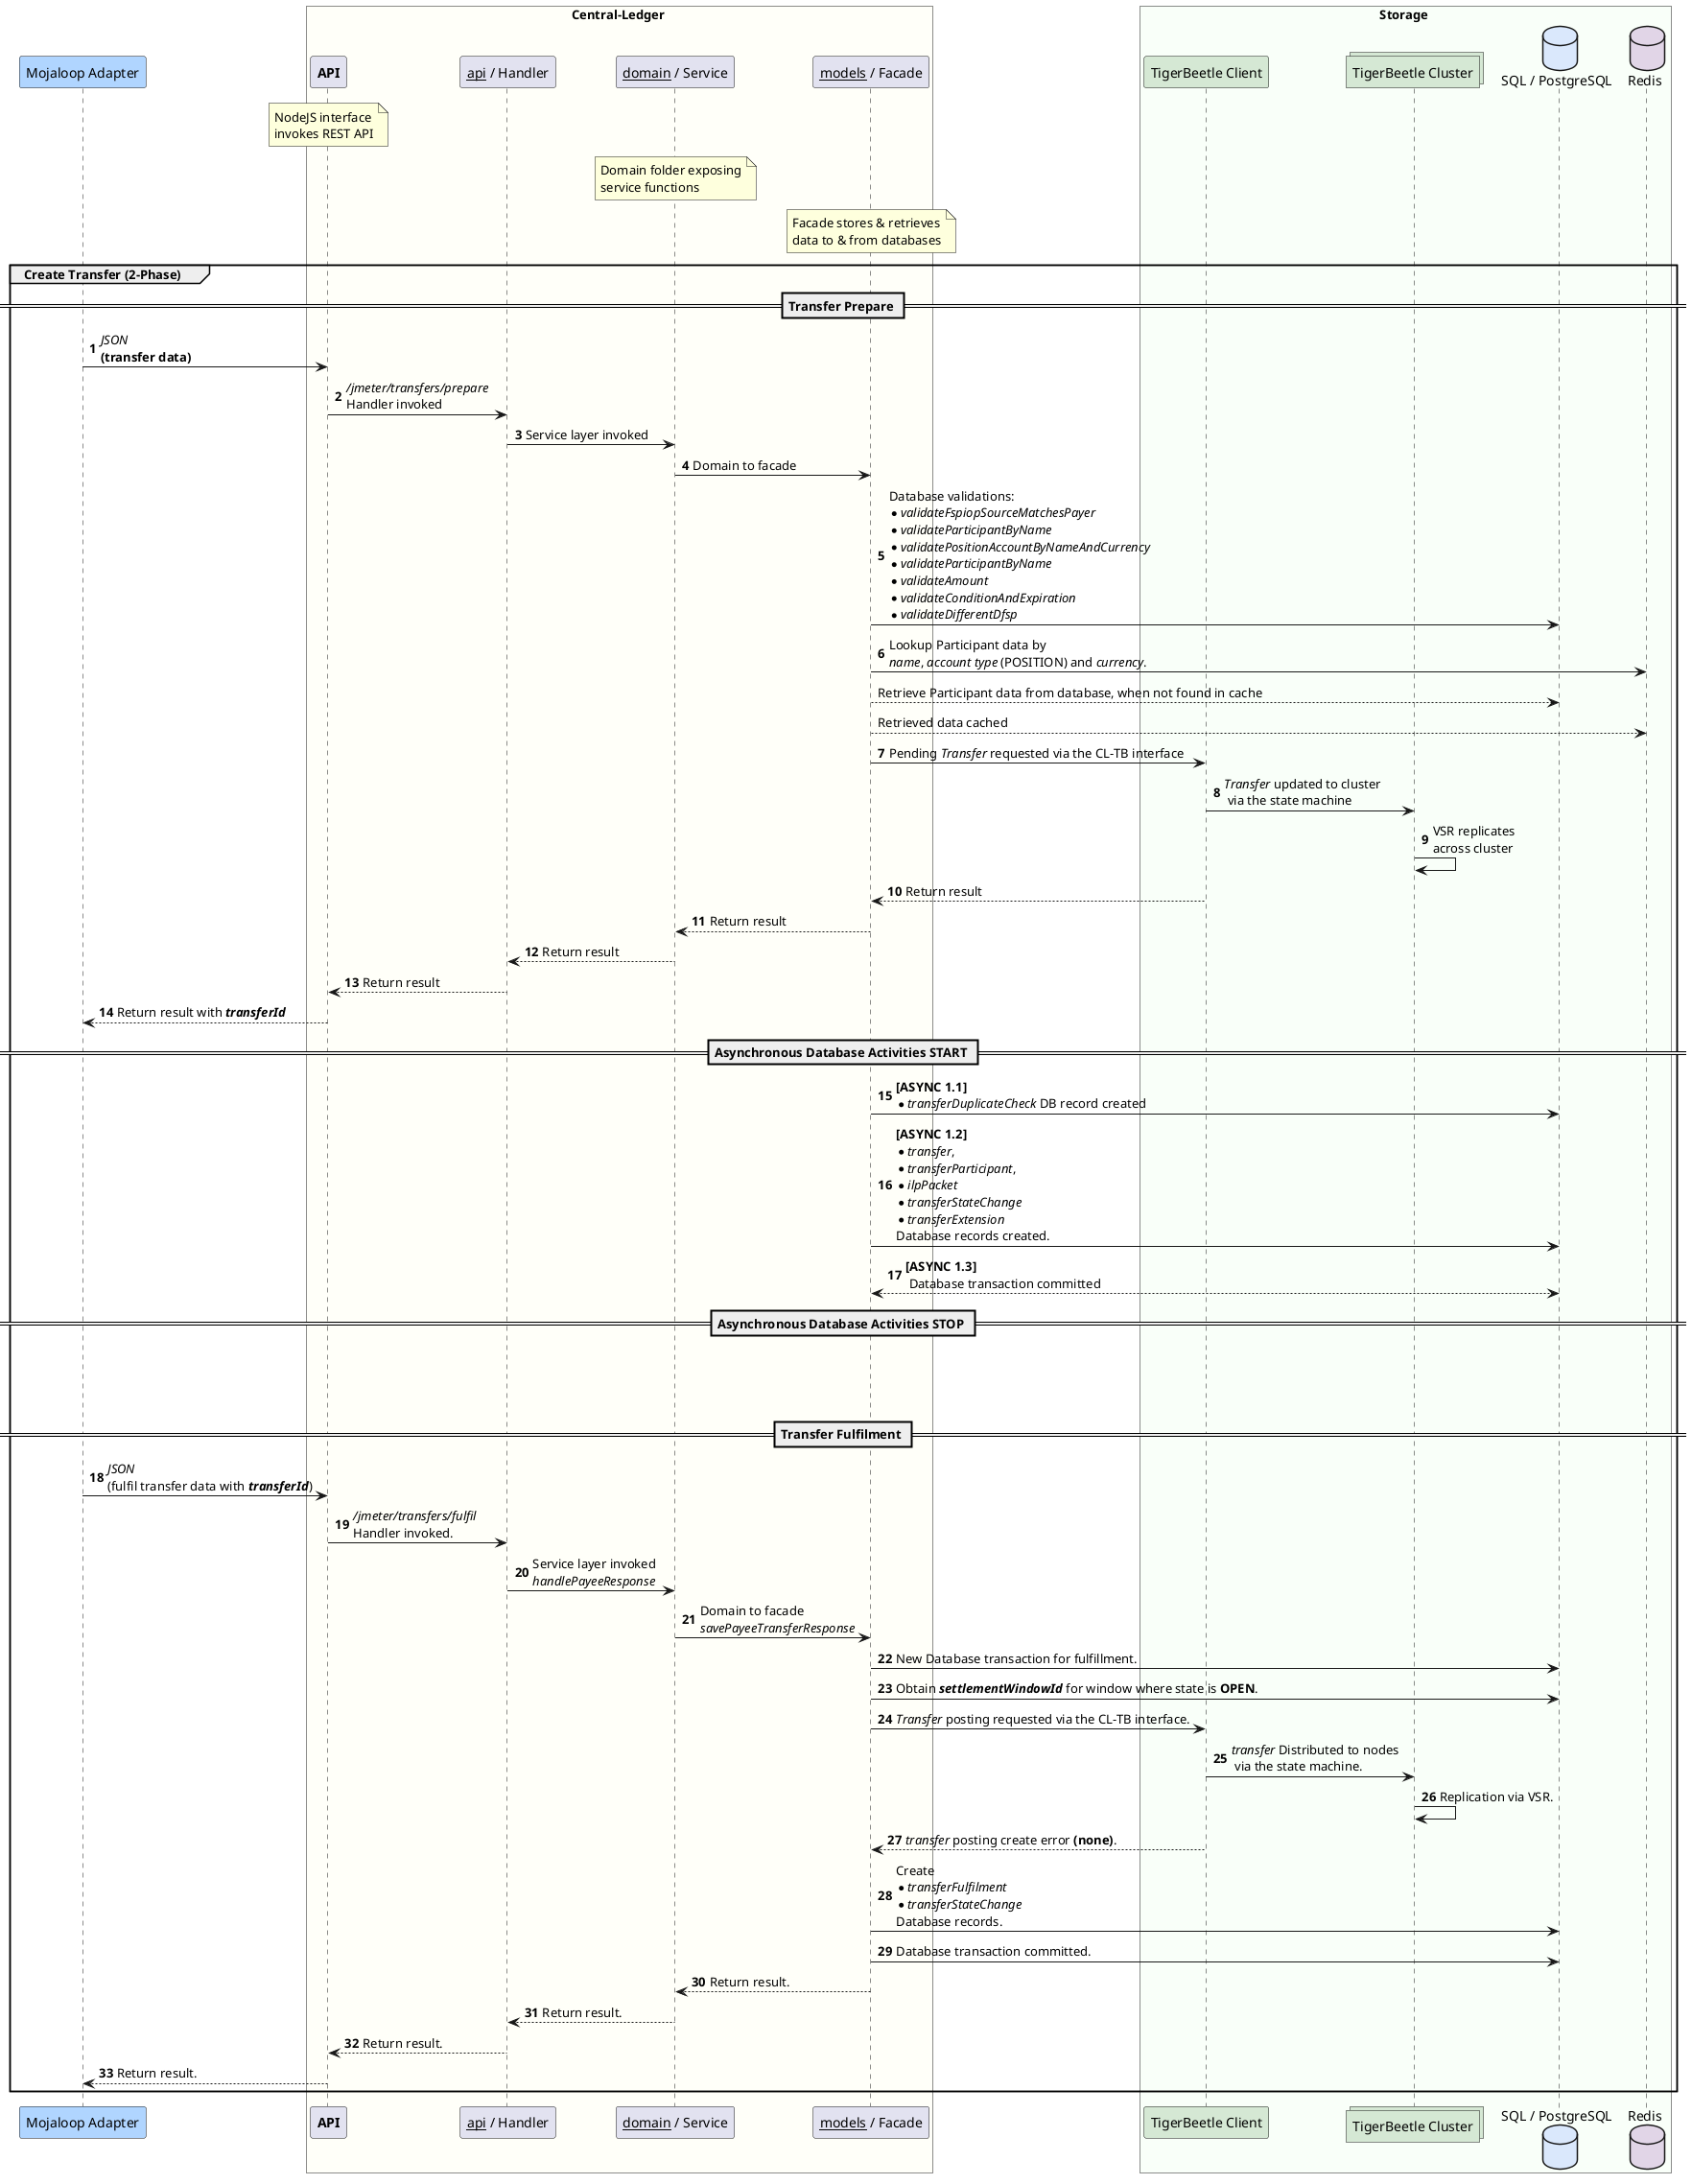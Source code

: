 @startuml

participant "Mojaloop Adapter" as dfsp #B0D5FF

box Central-Ledger #FFFFF9
    participant "**API**" as cl_api
    participant "__api__ / Handler" as cl_handler
    participant "__domain__ / Service" as cl_domain
    participant "__models__ / Facade" as cl_facade

    note over cl_api
            NodeJS interface
            invokes REST API
    end note

    note over cl_domain
            Domain folder exposing
            service functions
    end note

    note over cl_facade
        Facade stores & retrieves
        data to & from databases
    end note

end box

box Storage #F9FFF9
	participant "TigerBeetle Client" as tb_client #D5E8D4
	collections "TigerBeetle Cluster" as tb_nodes #D5E8D4
	database "SQL / PostgreSQL" as cl_db #DAE8FC
	database "Redis" as redis_cache #E1D5E7
end box

autonumber
group Create Transfer (2-Phase)
== Transfer Prepare ==
    dfsp -> cl_api : //JSON// \n**(transfer data)**
    cl_api -> cl_handler : ///jmeter/transfers/prepare// \nHandler invoked
    cl_handler -> cl_domain : Service layer invoked
    cl_domain -> cl_facade : Domain to facade
    cl_facade -> cl_db : Database validations:\n*//validateFspiopSourceMatchesPayer//\n*//validateParticipantByName//\n*//validatePositionAccountByNameAndCurrency//\n*//validateParticipantByName//\n*//validateAmount//\n*//validateConditionAndExpiration//\n*//validateDifferentDfsp//
    cl_facade -> redis_cache : Lookup Participant data by \n//name//, //account type// (POSITION) and //currency//.
    autonumber stop
    cl_facade --> cl_db : Retrieve Participant data from database, when not found in cache
    cl_facade --> redis_cache : Retrieved data cached
    autonumber resume
    cl_facade -> tb_client : Pending //Transfer// requested via the CL-TB interface
    tb_client -> tb_nodes : //Transfer// updated to cluster\n via the state machine
    tb_nodes -> tb_nodes : VSR replicates \nacross cluster
    tb_client --> cl_facade : Return result
    cl_facade --> cl_domain : Return result
    cl_domain --> cl_handler : Return result
    cl_handler --> cl_api : Return result
    cl_api --> dfsp : Return result with //**transferId**//
    == Asynchronous Database Activities START ==
    cl_facade -> cl_db : **[ASYNC 1.1]**\n*//transferDuplicateCheck// DB record created
    cl_facade -> cl_db : **[ASYNC 1.2]**\n*//transfer//, \n*//transferParticipant//, \n*//ilpPacket// \n*//transferStateChange// \n*//transferExtension//\nDatabase records created.
    cl_db <--> cl_facade : **[ASYNC 1.3]**\n Database transaction committed
    == Asynchronous Database Activities STOP ==

||70||

    == Transfer Fulfilment ==
    dfsp -> cl_api : //JSON// \n(fulfil transfer data with //**transferId**//)
    cl_api -> cl_handler : ///jmeter/transfers/fulfil// \nHandler invoked.
    cl_handler -> cl_domain : Service layer invoked \n//handlePayeeResponse//
    cl_domain -> cl_facade : Domain to facade \n//savePayeeTransferResponse//
    cl_facade -> cl_db : New Database transaction for fulfillment.
    cl_facade -> cl_db : Obtain //**settlementWindowId**// for window where state is **OPEN**.
    cl_facade -> tb_client : //Transfer// posting requested via the CL-TB interface.
    tb_client -> tb_nodes : //transfer// Distributed to nodes\n via the state machine.
    tb_nodes -> tb_nodes : Replication via VSR.
    tb_client --> cl_facade : //transfer// posting create error **(none)**.
    cl_facade -> cl_db : Create \n*//transferFulfilment// \n*//transferStateChange// \nDatabase records.
    cl_facade -> cl_db : Database transaction committed.
    cl_facade --> cl_domain : Return result.
    cl_domain --> cl_handler : Return result.
    cl_handler --> cl_api : Return result.
    cl_api --> dfsp : Return result.
end

@enduml
